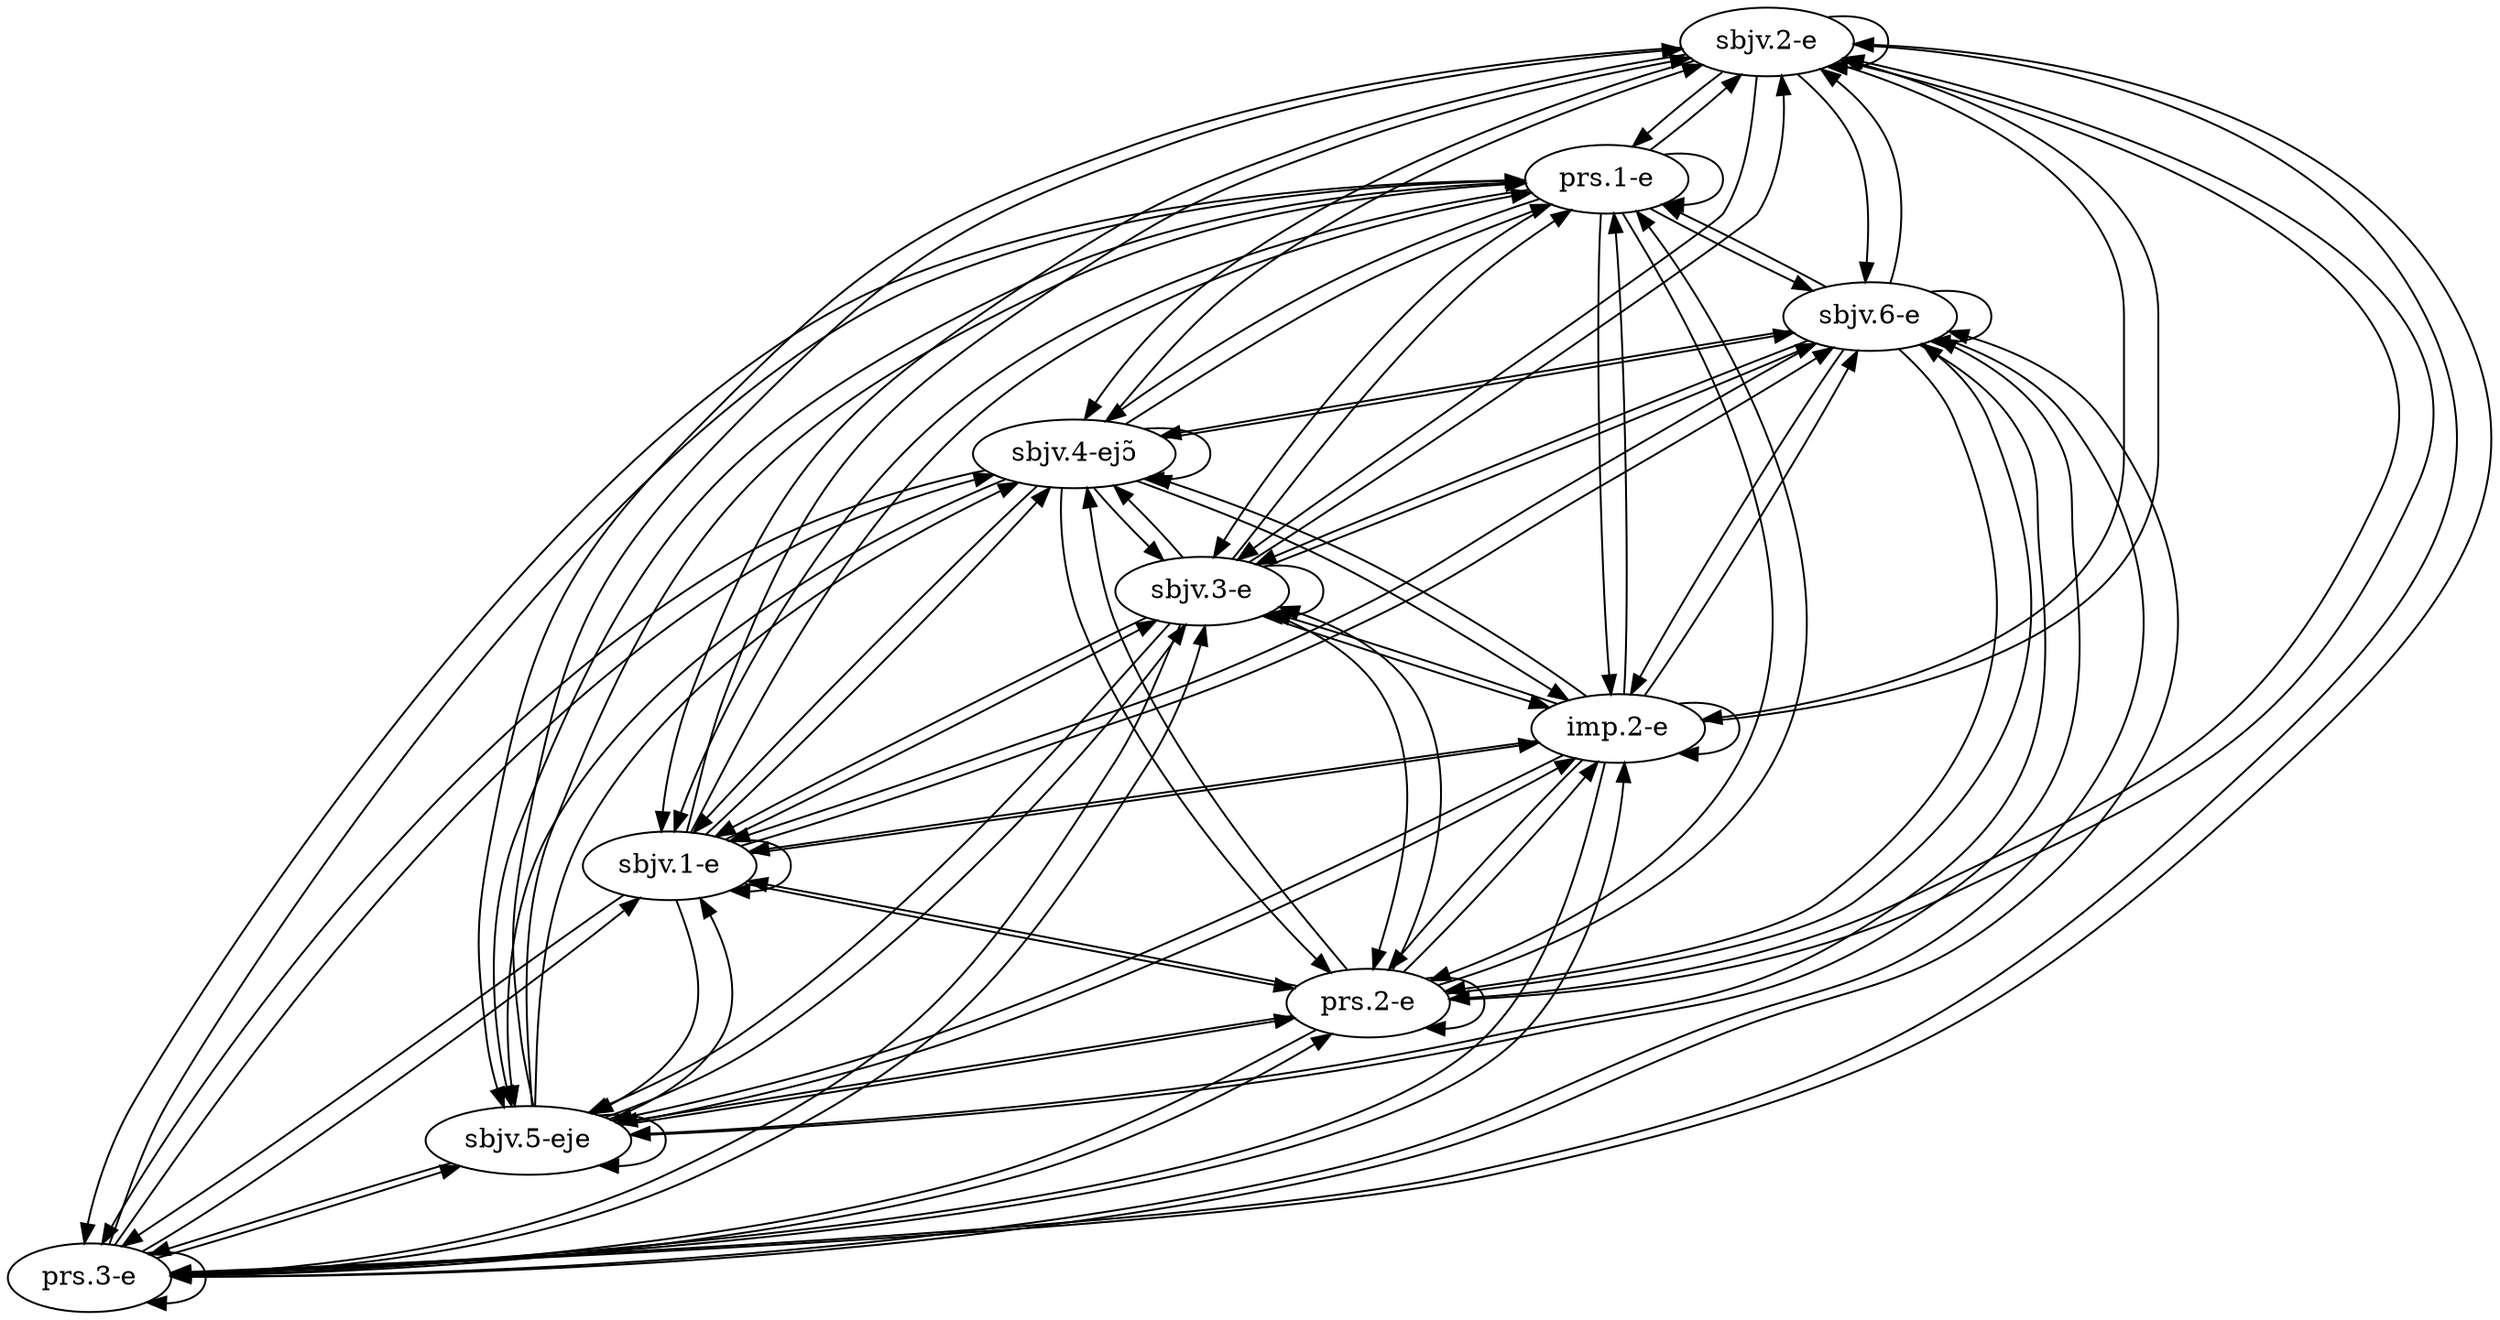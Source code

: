 digraph  {
	node [label="\N"];
	"sbjv.2-E"	 [cell="sbjv.2",
		label="sbjv.2-e",
		tense=sbjv,
		weight=0.5];
	"sbjv.2-E" -> "sbjv.2-E"	 [weight=0.5];
	"prs.1-E"	 [cell="prs.1",
		label="prs.1-e",
		tense=prs,
		weight=1.0];
	"sbjv.2-E" -> "prs.1-E"	 [weight=1.0];
	"prs.3-E"	 [cell="prs.3",
		label="prs.3-e",
		tense=prs,
		weight=0.5];
	"sbjv.2-E" -> "prs.3-E"	 [weight=0.0];
	"sbjv.5-EjE"	 [cell="sbjv.5",
		label="sbjv.5-eje",
		tense=sbjv,
		weight=0.5];
	"sbjv.2-E" -> "sbjv.5-EjE"	 [weight=0.5];
	"prs.2-E"	 [cell="prs.2",
		label="prs.2-e",
		tense=prs,
		weight=0.5];
	"sbjv.2-E" -> "prs.2-E"	 [weight=0.0];
	"sbjv.1-E"	 [cell="sbjv.1",
		label="sbjv.1-e",
		tense=sbjv,
		weight=0.5];
	"sbjv.2-E" -> "sbjv.1-E"	 [weight=0.5];
	"imp.2-E"	 [cell="imp.2",
		label="imp.2-e",
		tense=imp,
		weight=1.0];
	"sbjv.2-E" -> "imp.2-E"	 [weight=1.0];
	"sbjv.3-E"	 [cell="sbjv.3",
		label="sbjv.3-e",
		tense=sbjv,
		weight=0.5];
	"sbjv.2-E" -> "sbjv.3-E"	 [weight=0.5];
	"sbjv.4-Ejô"	 [cell="sbjv.4",
		label="sbjv.4-ejɔ̃",
		tense=sbjv,
		weight=0.5];
	"sbjv.2-E" -> "sbjv.4-Ejô"	 [weight=0.5];
	"sbjv.6-E"	 [cell="sbjv.6",
		label="sbjv.6-e",
		tense=sbjv,
		weight=0.5];
	"sbjv.2-E" -> "sbjv.6-E"	 [weight=0.5];
	"prs.1-E" -> "sbjv.2-E"	 [weight=0.25];
	"prs.1-E" -> "prs.1-E"	 [weight=1.0];
	"prs.1-E" -> "prs.3-E"	 [weight=0.25];
	"prs.1-E" -> "sbjv.5-EjE"	 [weight=0.25];
	"prs.1-E" -> "prs.2-E"	 [weight=0.25];
	"prs.1-E" -> "sbjv.1-E"	 [weight=0.25];
	"prs.1-E" -> "imp.2-E"	 [weight=1.0];
	"prs.1-E" -> "sbjv.3-E"	 [weight=0.25];
	"prs.1-E" -> "sbjv.4-Ejô"	 [weight=0.25];
	"prs.1-E" -> "sbjv.6-E"	 [weight=0.25];
	"prs.3-E" -> "sbjv.2-E"	 [weight=0.0];
	"prs.3-E" -> "prs.1-E"	 [weight=0.5];
	"prs.3-E" -> "prs.3-E"	 [weight=0.5];
	"prs.3-E" -> "sbjv.5-EjE"	 [weight=0.0];
	"prs.3-E" -> "prs.2-E"	 [weight=0.5];
	"prs.3-E" -> "sbjv.1-E"	 [weight=0.0];
	"prs.3-E" -> "imp.2-E"	 [weight=0.5];
	"prs.3-E" -> "sbjv.3-E"	 [weight=0.0];
	"prs.3-E" -> "sbjv.4-Ejô"	 [weight=0.0];
	"prs.3-E" -> "sbjv.6-E"	 [weight=0.0];
	"sbjv.5-EjE" -> "sbjv.2-E"	 [weight=0.23];
	"sbjv.5-EjE" -> "prs.1-E"	 [weight=0.46];
	"sbjv.5-EjE" -> "prs.3-E"	 [weight=0.0];
	"sbjv.5-EjE" -> "sbjv.5-EjE"	 [weight=0.5];
	"sbjv.5-EjE" -> "prs.2-E"	 [weight=0.0];
	"sbjv.5-EjE" -> "sbjv.1-E"	 [weight=0.23];
	"sbjv.5-EjE" -> "imp.2-E"	 [weight=0.46];
	"sbjv.5-EjE" -> "sbjv.3-E"	 [weight=0.23];
	"sbjv.5-EjE" -> "sbjv.4-Ejô"	 [weight=0.5];
	"sbjv.5-EjE" -> "sbjv.6-E"	 [weight=0.23];
	"prs.2-E" -> "sbjv.2-E"	 [weight=0.0];
	"prs.2-E" -> "prs.1-E"	 [weight=0.5];
	"prs.2-E" -> "prs.3-E"	 [weight=0.5];
	"prs.2-E" -> "sbjv.5-EjE"	 [weight=0.0];
	"prs.2-E" -> "prs.2-E"	 [weight=0.5];
	"prs.2-E" -> "sbjv.1-E"	 [weight=0.0];
	"prs.2-E" -> "imp.2-E"	 [weight=0.5];
	"prs.2-E" -> "sbjv.3-E"	 [weight=0.0];
	"prs.2-E" -> "sbjv.4-Ejô"	 [weight=0.0];
	"prs.2-E" -> "sbjv.6-E"	 [weight=0.0];
	"sbjv.1-E" -> "sbjv.2-E"	 [weight=0.5];
	"sbjv.1-E" -> "prs.1-E"	 [weight=1.0];
	"sbjv.1-E" -> "prs.3-E"	 [weight=0.0];
	"sbjv.1-E" -> "sbjv.5-EjE"	 [weight=0.5];
	"sbjv.1-E" -> "prs.2-E"	 [weight=0.0];
	"sbjv.1-E" -> "sbjv.1-E"	 [weight=0.5];
	"sbjv.1-E" -> "imp.2-E"	 [weight=1.0];
	"sbjv.1-E" -> "sbjv.3-E"	 [weight=0.5];
	"sbjv.1-E" -> "sbjv.4-Ejô"	 [weight=0.5];
	"sbjv.1-E" -> "sbjv.6-E"	 [weight=0.5];
	"imp.2-E" -> "sbjv.2-E"	 [weight=0.25];
	"imp.2-E" -> "prs.1-E"	 [weight=1.0];
	"imp.2-E" -> "prs.3-E"	 [weight=0.25];
	"imp.2-E" -> "sbjv.5-EjE"	 [weight=0.25];
	"imp.2-E" -> "prs.2-E"	 [weight=0.25];
	"imp.2-E" -> "sbjv.1-E"	 [weight=0.25];
	"imp.2-E" -> "imp.2-E"	 [weight=1.0];
	"imp.2-E" -> "sbjv.3-E"	 [weight=0.25];
	"imp.2-E" -> "sbjv.4-Ejô"	 [weight=0.25];
	"imp.2-E" -> "sbjv.6-E"	 [weight=0.25];
	"sbjv.3-E" -> "sbjv.2-E"	 [weight=0.5];
	"sbjv.3-E" -> "prs.1-E"	 [weight=1.0];
	"sbjv.3-E" -> "prs.3-E"	 [weight=0.0];
	"sbjv.3-E" -> "sbjv.5-EjE"	 [weight=0.5];
	"sbjv.3-E" -> "prs.2-E"	 [weight=0.0];
	"sbjv.3-E" -> "sbjv.1-E"	 [weight=0.5];
	"sbjv.3-E" -> "imp.2-E"	 [weight=1.0];
	"sbjv.3-E" -> "sbjv.3-E"	 [weight=0.5];
	"sbjv.3-E" -> "sbjv.4-Ejô"	 [weight=0.5];
	"sbjv.3-E" -> "sbjv.6-E"	 [weight=0.5];
	"sbjv.4-Ejô" -> "sbjv.2-E"	 [weight=0.23];
	"sbjv.4-Ejô" -> "prs.1-E"	 [weight=0.46];
	"sbjv.4-Ejô" -> "prs.3-E"	 [weight=0.0];
	"sbjv.4-Ejô" -> "sbjv.5-EjE"	 [weight=0.5];
	"sbjv.4-Ejô" -> "prs.2-E"	 [weight=0.0];
	"sbjv.4-Ejô" -> "sbjv.1-E"	 [weight=0.23];
	"sbjv.4-Ejô" -> "imp.2-E"	 [weight=0.46];
	"sbjv.4-Ejô" -> "sbjv.3-E"	 [weight=0.23];
	"sbjv.4-Ejô" -> "sbjv.4-Ejô"	 [weight=0.5];
	"sbjv.4-Ejô" -> "sbjv.6-E"	 [weight=0.23];
	"sbjv.6-E" -> "sbjv.2-E"	 [weight=0.5];
	"sbjv.6-E" -> "prs.1-E"	 [weight=1.0];
	"sbjv.6-E" -> "prs.3-E"	 [weight=0.0];
	"sbjv.6-E" -> "sbjv.5-EjE"	 [weight=0.5];
	"sbjv.6-E" -> "prs.2-E"	 [weight=0.0];
	"sbjv.6-E" -> "sbjv.1-E"	 [weight=0.5];
	"sbjv.6-E" -> "imp.2-E"	 [weight=1.0];
	"sbjv.6-E" -> "sbjv.3-E"	 [weight=0.5];
	"sbjv.6-E" -> "sbjv.4-Ejô"	 [weight=0.5];
	"sbjv.6-E" -> "sbjv.6-E"	 [weight=0.5];
}
